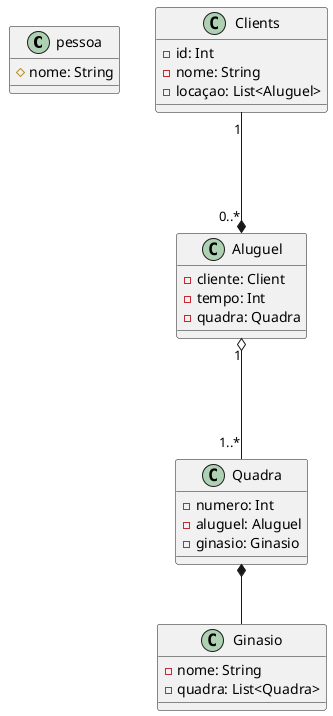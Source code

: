 @startuml ginasio
class pessoa {
  # nome: String
}

class Clients {
  - id: Int
  - nome: String
  - locaçao: List<Aluguel>
}

Clients "1"---*"0..*" Aluguel

class Aluguel {
  - cliente: Client
  - tempo: Int
  - quadra: Quadra
}

Aluguel "1" o---"1..*" Quadra

class Quadra {
  - numero: Int
  - aluguel: Aluguel
  - ginasio: Ginasio
}

Quadra *-- Ginasio

class Ginasio {
  - nome: String
  - quadra: List<Quadra>
}
@enduml